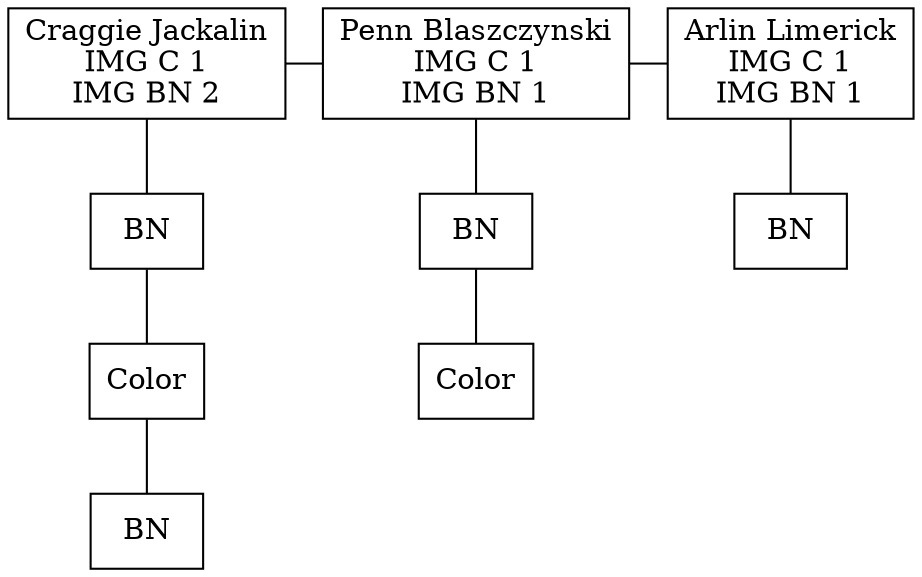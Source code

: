 digraph ClientesEnEspera {
node[shape=box]
edge[arrowhead=none]
0 [label="Craggie Jackalin\nIMG C 1\nIMG BN 2"]
1 [label=BN]
2 [label=Color]
3 [label=BN]
4 [label="Penn Blaszczynski\nIMG C 1\nIMG BN 1"]
5 [label=BN]
6 [label=Color]
7 [label="Arlin Limerick\nIMG C 1\nIMG BN 1"]
8 [label=BN]
0->1
1->2
2->3
0->4
4->5
5->6
4->7
7->8
{rank=same; 0; 4}
{rank=same; 4; 7}
rankdir=TB
}